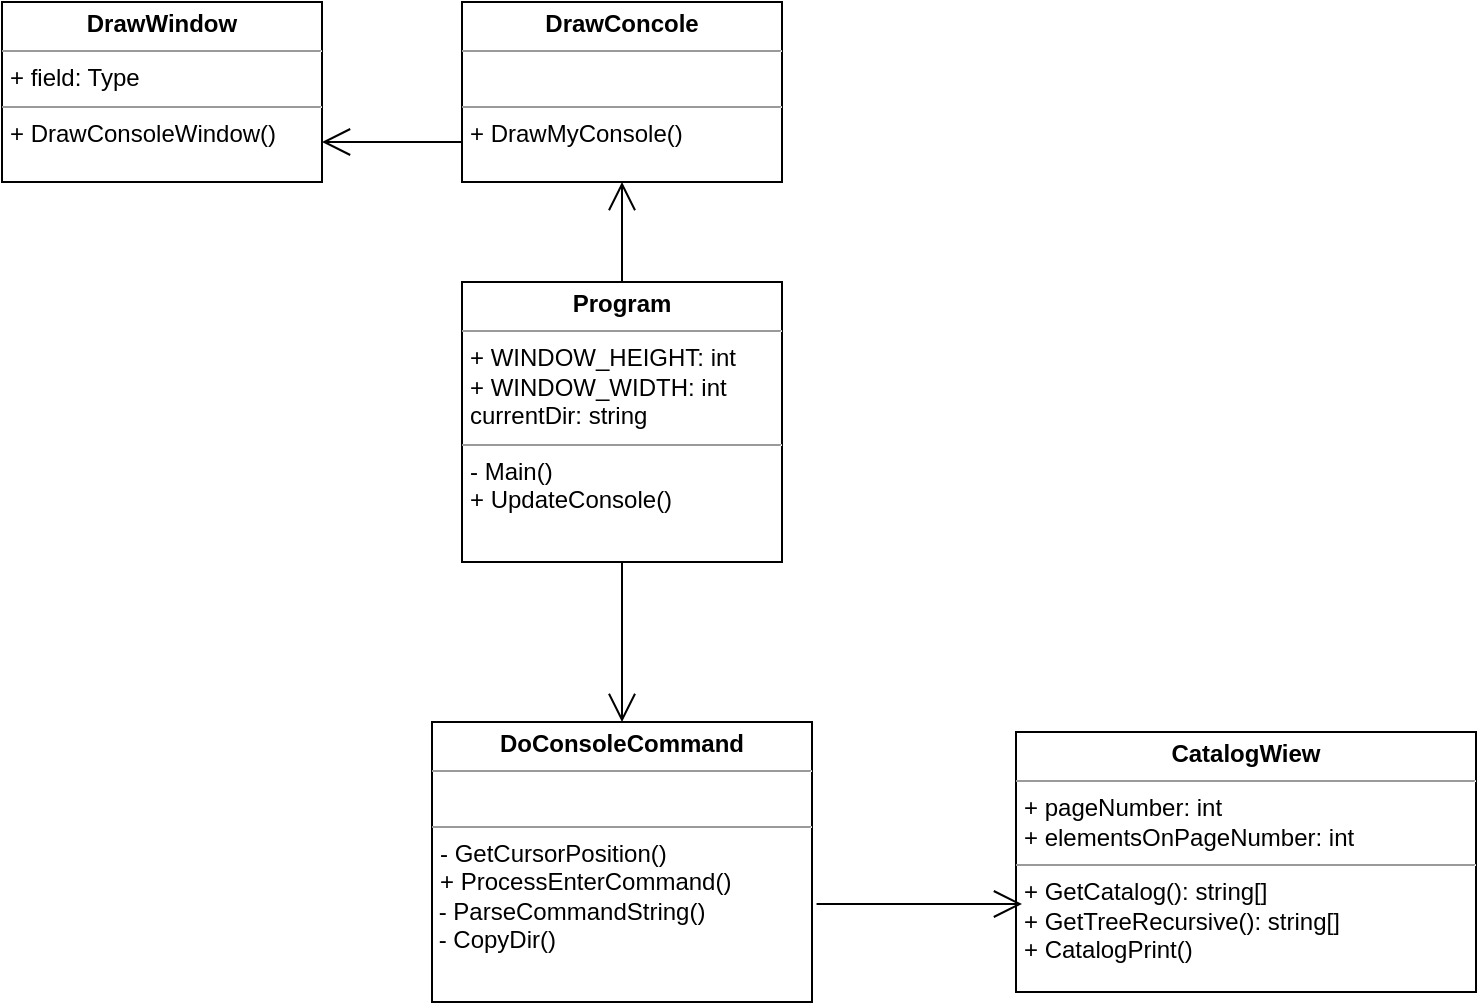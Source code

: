 <mxfile version="20.0.3" type="github">
  <diagram id="C5RBs43oDa-KdzZeNtuy" name="Page-1">
    <mxGraphModel dx="1422" dy="770" grid="1" gridSize="10" guides="1" tooltips="1" connect="1" arrows="1" fold="1" page="1" pageScale="1" pageWidth="827" pageHeight="1169" math="0" shadow="0">
      <root>
        <mxCell id="WIyWlLk6GJQsqaUBKTNV-0" />
        <mxCell id="WIyWlLk6GJQsqaUBKTNV-1" parent="WIyWlLk6GJQsqaUBKTNV-0" />
        <mxCell id="oavNDmK189FxLPcofQMt-4" value="&lt;p style=&quot;margin:0px;margin-top:4px;text-align:center;&quot;&gt;&lt;b&gt;DrawWindow&lt;/b&gt;&lt;/p&gt;&lt;hr size=&quot;1&quot;&gt;&lt;p style=&quot;margin:0px;margin-left:4px;&quot;&gt;+ field: Type&lt;/p&gt;&lt;hr size=&quot;1&quot;&gt;&lt;p style=&quot;margin:0px;margin-left:4px;&quot;&gt;+ DrawConsoleWindow()&lt;/p&gt;&lt;p style=&quot;margin:0px;margin-left:4px;&quot;&gt;&lt;br&gt;&lt;/p&gt;" style="verticalAlign=top;align=left;overflow=fill;fontSize=12;fontFamily=Helvetica;html=1;" vertex="1" parent="WIyWlLk6GJQsqaUBKTNV-1">
          <mxGeometry x="90" y="70" width="160" height="90" as="geometry" />
        </mxCell>
        <mxCell id="oavNDmK189FxLPcofQMt-5" value="&lt;p style=&quot;margin:0px;margin-top:4px;text-align:center;&quot;&gt;&lt;b&gt;DrawConcole&lt;/b&gt;&lt;/p&gt;&lt;hr size=&quot;1&quot;&gt;&lt;p style=&quot;margin:0px;margin-left:4px;&quot;&gt;&lt;br&gt;&lt;/p&gt;&lt;hr size=&quot;1&quot;&gt;&lt;p style=&quot;margin:0px;margin-left:4px;&quot;&gt;+ DrawMyConsole()&lt;/p&gt;" style="verticalAlign=top;align=left;overflow=fill;fontSize=12;fontFamily=Helvetica;html=1;" vertex="1" parent="WIyWlLk6GJQsqaUBKTNV-1">
          <mxGeometry x="320" y="70" width="160" height="90" as="geometry" />
        </mxCell>
        <mxCell id="oavNDmK189FxLPcofQMt-10" value="" style="endArrow=open;endFill=1;endSize=12;html=1;rounded=0;" edge="1" parent="WIyWlLk6GJQsqaUBKTNV-1">
          <mxGeometry width="160" relative="1" as="geometry">
            <mxPoint x="320" y="140" as="sourcePoint" />
            <mxPoint x="250" y="140" as="targetPoint" />
          </mxGeometry>
        </mxCell>
        <mxCell id="oavNDmK189FxLPcofQMt-11" value="&lt;p style=&quot;margin:0px;margin-top:4px;text-align:center;&quot;&gt;&lt;b&gt;Program&lt;/b&gt;&lt;/p&gt;&lt;hr size=&quot;1&quot;&gt;&lt;p style=&quot;margin:0px;margin-left:4px;&quot;&gt;+ WINDOW_HEIGHT: int&lt;/p&gt;&lt;p style=&quot;margin:0px;margin-left:4px;&quot;&gt;+&amp;nbsp;WINDOW_WIDTH: int&lt;/p&gt;&lt;p style=&quot;margin:0px;margin-left:4px;&quot;&gt;currentDir: string&lt;br&gt;&lt;/p&gt;&lt;hr size=&quot;1&quot;&gt;&lt;p style=&quot;margin:0px;margin-left:4px;&quot;&gt;- Main()&lt;/p&gt;&lt;p style=&quot;margin:0px;margin-left:4px;&quot;&gt;+ UpdateConsole()&lt;/p&gt;" style="verticalAlign=top;align=left;overflow=fill;fontSize=12;fontFamily=Helvetica;html=1;" vertex="1" parent="WIyWlLk6GJQsqaUBKTNV-1">
          <mxGeometry x="320" y="210" width="160" height="140" as="geometry" />
        </mxCell>
        <mxCell id="oavNDmK189FxLPcofQMt-13" value="" style="endArrow=open;endFill=1;endSize=12;html=1;rounded=0;entryX=0.5;entryY=1;entryDx=0;entryDy=0;" edge="1" parent="WIyWlLk6GJQsqaUBKTNV-1" source="oavNDmK189FxLPcofQMt-11" target="oavNDmK189FxLPcofQMt-5">
          <mxGeometry width="160" relative="1" as="geometry">
            <mxPoint x="450" y="380" as="sourcePoint" />
            <mxPoint x="290" y="380" as="targetPoint" />
          </mxGeometry>
        </mxCell>
        <mxCell id="oavNDmK189FxLPcofQMt-14" value="&lt;p style=&quot;margin:0px;margin-top:4px;text-align:center;&quot;&gt;&lt;b&gt;DoConsoleCommand&lt;/b&gt;&lt;br&gt;&lt;/p&gt;&lt;hr size=&quot;1&quot;&gt;&lt;p style=&quot;margin:0px;margin-left:4px;&quot;&gt;&lt;br&gt;&lt;/p&gt;&lt;hr size=&quot;1&quot;&gt;&lt;p style=&quot;margin:0px;margin-left:4px;&quot;&gt;- GetCursorPosition()&lt;/p&gt;&lt;p style=&quot;margin:0px;margin-left:4px;&quot;&gt;&lt;span style=&quot;background-color: initial;&quot;&gt;+ ProcessEnterCommand()&lt;/span&gt;&lt;/p&gt;&amp;nbsp;- ParseCommandString()&lt;br&gt;&amp;nbsp;-&amp;nbsp;CopyDir()" style="verticalAlign=top;align=left;overflow=fill;fontSize=12;fontFamily=Helvetica;html=1;" vertex="1" parent="WIyWlLk6GJQsqaUBKTNV-1">
          <mxGeometry x="305" y="430" width="190" height="140" as="geometry" />
        </mxCell>
        <mxCell id="oavNDmK189FxLPcofQMt-15" value="" style="endArrow=open;endFill=1;endSize=12;html=1;rounded=0;exitX=0.5;exitY=1;exitDx=0;exitDy=0;entryX=0.5;entryY=0;entryDx=0;entryDy=0;entryPerimeter=0;" edge="1" parent="WIyWlLk6GJQsqaUBKTNV-1" source="oavNDmK189FxLPcofQMt-11" target="oavNDmK189FxLPcofQMt-14">
          <mxGeometry width="160" relative="1" as="geometry">
            <mxPoint x="450" y="380" as="sourcePoint" />
            <mxPoint x="290" y="380" as="targetPoint" />
          </mxGeometry>
        </mxCell>
        <mxCell id="oavNDmK189FxLPcofQMt-17" value="&lt;p style=&quot;margin:0px;margin-top:4px;text-align:center;&quot;&gt;&lt;b&gt;CatalogWiew&lt;/b&gt;&lt;br&gt;&lt;/p&gt;&lt;hr size=&quot;1&quot;&gt;&lt;p style=&quot;margin:0px;margin-left:4px;&quot;&gt;+ pageNumber: int&lt;/p&gt;&lt;p style=&quot;margin:0px;margin-left:4px;&quot;&gt;+&amp;nbsp;elementsOnPageNumber: int&lt;/p&gt;&lt;hr size=&quot;1&quot;&gt;&lt;p style=&quot;margin:0px;margin-left:4px;&quot;&gt;+ GetCatalog(): string[]&lt;/p&gt;&lt;p style=&quot;margin:0px;margin-left:4px;&quot;&gt;+&amp;nbsp;GetTreeRecursive(): string[]&lt;/p&gt;&lt;p style=&quot;margin:0px;margin-left:4px;&quot;&gt;+&amp;nbsp;CatalogPrint()&lt;/p&gt;&lt;p style=&quot;margin:0px;margin-left:4px;&quot;&gt;&lt;br&gt;&lt;/p&gt;" style="verticalAlign=top;align=left;overflow=fill;fontSize=12;fontFamily=Helvetica;html=1;" vertex="1" parent="WIyWlLk6GJQsqaUBKTNV-1">
          <mxGeometry x="597" y="435" width="230" height="130" as="geometry" />
        </mxCell>
        <mxCell id="oavNDmK189FxLPcofQMt-18" value="" style="endArrow=open;endFill=1;endSize=12;html=1;rounded=0;exitX=1.012;exitY=0.65;exitDx=0;exitDy=0;exitPerimeter=0;" edge="1" parent="WIyWlLk6GJQsqaUBKTNV-1" source="oavNDmK189FxLPcofQMt-14">
          <mxGeometry width="160" relative="1" as="geometry">
            <mxPoint x="450" y="380" as="sourcePoint" />
            <mxPoint x="600" y="521" as="targetPoint" />
          </mxGeometry>
        </mxCell>
      </root>
    </mxGraphModel>
  </diagram>
</mxfile>
